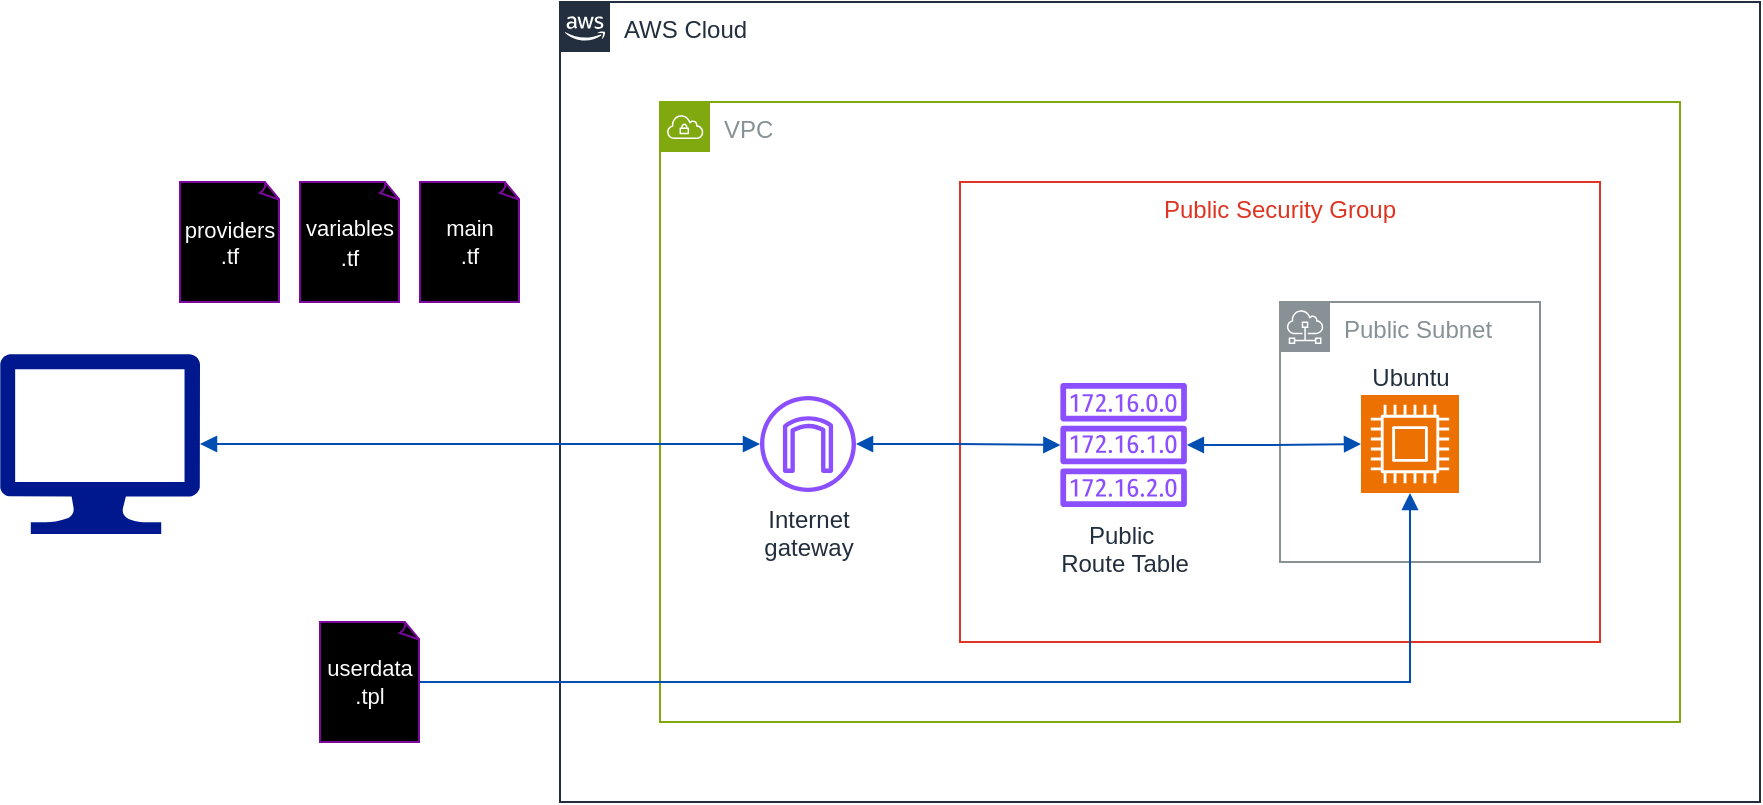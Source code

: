 <mxfile version="24.8.3">
  <diagram id="Ht1M8jgEwFfnCIfOTk4-" name="Page-1">
    <mxGraphModel dx="1208" dy="744" grid="1" gridSize="10" guides="1" tooltips="1" connect="1" arrows="1" fold="1" page="1" pageScale="1" pageWidth="1169" pageHeight="827" math="0" shadow="0">
      <root>
        <mxCell id="0" />
        <mxCell id="1" parent="0" />
        <mxCell id="UEzPUAAOIrF-is8g5C7q-74" value="AWS Cloud" style="points=[[0,0],[0.25,0],[0.5,0],[0.75,0],[1,0],[1,0.25],[1,0.5],[1,0.75],[1,1],[0.75,1],[0.5,1],[0.25,1],[0,1],[0,0.75],[0,0.5],[0,0.25]];outlineConnect=0;gradientColor=none;html=1;whiteSpace=wrap;fontSize=12;fontStyle=0;shape=mxgraph.aws4.group;grIcon=mxgraph.aws4.group_aws_cloud_alt;strokeColor=#232F3E;fillColor=none;verticalAlign=top;align=left;spacingLeft=30;fontColor=#232F3E;dashed=0;labelBackgroundColor=#ffffff;container=1;pointerEvents=0;collapsible=0;recursiveResize=0;" parent="1" vertex="1">
          <mxGeometry x="360" y="40" width="600" height="400" as="geometry" />
        </mxCell>
        <mxCell id="DK3FfQcQ0cy_SEt4562k-6" value="VPC" style="sketch=0;outlineConnect=0;gradientColor=none;html=1;whiteSpace=wrap;fontSize=12;fontStyle=0;shape=mxgraph.aws4.group;grIcon=mxgraph.aws4.group_vpc;strokeColor=#80a90f;fillColor=none;verticalAlign=top;align=left;spacingLeft=30;fontColor=#879196;dashed=0;" vertex="1" parent="UEzPUAAOIrF-is8g5C7q-74">
          <mxGeometry x="50" y="50" width="510" height="310" as="geometry" />
        </mxCell>
        <mxCell id="DK3FfQcQ0cy_SEt4562k-1" value="Internet&lt;div&gt;gateway&lt;/div&gt;" style="sketch=0;outlineConnect=0;fontColor=#232F3E;gradientColor=none;fillColor=#8C4FFF;strokeColor=none;dashed=0;verticalLabelPosition=bottom;verticalAlign=top;align=center;html=1;fontSize=12;fontStyle=0;aspect=fixed;pointerEvents=1;shape=mxgraph.aws4.internet_gateway;" vertex="1" parent="UEzPUAAOIrF-is8g5C7q-74">
          <mxGeometry x="100" y="197" width="48" height="48" as="geometry" />
        </mxCell>
        <mxCell id="DK3FfQcQ0cy_SEt4562k-3" value="Public Security Group" style="fillColor=none;strokeColor=#DD3522;verticalAlign=top;fontStyle=0;fontColor=#DD3522;whiteSpace=wrap;html=1;" vertex="1" parent="UEzPUAAOIrF-is8g5C7q-74">
          <mxGeometry x="200" y="90" width="320" height="230" as="geometry" />
        </mxCell>
        <mxCell id="DK3FfQcQ0cy_SEt4562k-2" value="Public&amp;nbsp;&lt;div&gt;Route Table&lt;/div&gt;" style="sketch=0;outlineConnect=0;fontColor=#232F3E;gradientColor=none;fillColor=#8C4FFF;strokeColor=none;dashed=0;verticalLabelPosition=bottom;verticalAlign=top;align=center;html=1;fontSize=12;fontStyle=0;aspect=fixed;pointerEvents=1;shape=mxgraph.aws4.route_table;" vertex="1" parent="UEzPUAAOIrF-is8g5C7q-74">
          <mxGeometry x="250" y="190.5" width="63.63" height="62" as="geometry" />
        </mxCell>
        <mxCell id="DK3FfQcQ0cy_SEt4562k-4" value="Public Subnet" style="sketch=0;outlineConnect=0;gradientColor=none;html=1;whiteSpace=wrap;fontSize=12;fontStyle=0;shape=mxgraph.aws4.group;grIcon=mxgraph.aws4.group_subnet;strokeColor=#879196;fillColor=none;verticalAlign=top;align=left;spacingLeft=30;fontColor=#879196;dashed=0;" vertex="1" parent="UEzPUAAOIrF-is8g5C7q-74">
          <mxGeometry x="360" y="150" width="130" height="130" as="geometry" />
        </mxCell>
        <mxCell id="DK3FfQcQ0cy_SEt4562k-5" value="Ubuntu" style="sketch=0;points=[[0,0,0],[0.25,0,0],[0.5,0,0],[0.75,0,0],[1,0,0],[0,1,0],[0.25,1,0],[0.5,1,0],[0.75,1,0],[1,1,0],[0,0.25,0],[0,0.5,0],[0,0.75,0],[1,0.25,0],[1,0.5,0],[1,0.75,0]];outlineConnect=0;fontColor=#232F3E;fillColor=#ED7100;strokeColor=#ffffff;dashed=0;verticalLabelPosition=top;verticalAlign=bottom;align=center;html=1;fontSize=12;fontStyle=0;aspect=fixed;shape=mxgraph.aws4.resourceIcon;resIcon=mxgraph.aws4.compute;labelPosition=center;" vertex="1" parent="UEzPUAAOIrF-is8g5C7q-74">
          <mxGeometry x="400.5" y="196.5" width="49" height="49" as="geometry" />
        </mxCell>
        <mxCell id="DK3FfQcQ0cy_SEt4562k-11" value="" style="edgeStyle=orthogonalEdgeStyle;html=1;endArrow=block;elbow=vertical;startArrow=block;startFill=1;endFill=1;strokeColor=#024eb1;rounded=0;" edge="1" parent="UEzPUAAOIrF-is8g5C7q-74" source="DK3FfQcQ0cy_SEt4562k-1" target="DK3FfQcQ0cy_SEt4562k-2">
          <mxGeometry width="100" relative="1" as="geometry">
            <mxPoint x="160" y="220.76" as="sourcePoint" />
            <mxPoint x="230" y="220.76" as="targetPoint" />
            <Array as="points" />
          </mxGeometry>
        </mxCell>
        <mxCell id="DK3FfQcQ0cy_SEt4562k-18" value="" style="edgeStyle=orthogonalEdgeStyle;html=1;endArrow=block;elbow=vertical;startArrow=block;startFill=1;endFill=1;strokeColor=#024eb1;rounded=0;entryX=0;entryY=0.5;entryDx=0;entryDy=0;entryPerimeter=0;" edge="1" parent="UEzPUAAOIrF-is8g5C7q-74" source="DK3FfQcQ0cy_SEt4562k-2" target="DK3FfQcQ0cy_SEt4562k-5">
          <mxGeometry width="100" relative="1" as="geometry">
            <mxPoint x="230.81" y="170" as="sourcePoint" />
            <mxPoint x="332.81" y="171" as="targetPoint" />
            <Array as="points" />
          </mxGeometry>
        </mxCell>
        <mxCell id="DK3FfQcQ0cy_SEt4562k-12" value="" style="sketch=0;aspect=fixed;pointerEvents=1;shadow=0;dashed=0;html=1;strokeColor=none;labelPosition=center;verticalLabelPosition=bottom;verticalAlign=top;align=center;fillColor=#00188D;shape=mxgraph.azure.computer" vertex="1" parent="1">
          <mxGeometry x="80" y="216" width="100" height="90" as="geometry" />
        </mxCell>
        <mxCell id="DK3FfQcQ0cy_SEt4562k-13" value="&lt;font style=&quot;font-size: 11px;&quot; color=&quot;#ffffff&quot;&gt;providers&lt;/font&gt;&lt;div style=&quot;font-size: 11px;&quot;&gt;&lt;font style=&quot;font-size: 11px;&quot; color=&quot;#ffffff&quot;&gt;.tf&lt;/font&gt;&lt;/div&gt;" style="whiteSpace=wrap;html=1;shape=mxgraph.basic.document;fillColor=#000000;strokeColor=#7c079d;" vertex="1" parent="1">
          <mxGeometry x="170" y="130" width="50" height="60" as="geometry" />
        </mxCell>
        <mxCell id="DK3FfQcQ0cy_SEt4562k-14" value="&lt;font color=&quot;#ffffff&quot;&gt;&lt;span style=&quot;font-size: 11px;&quot;&gt;variables&lt;/span&gt;&lt;/font&gt;&lt;div&gt;&lt;font color=&quot;#ffffff&quot;&gt;&lt;span style=&quot;font-size: 11px;&quot;&gt;.tf&lt;/span&gt;&lt;/font&gt;&lt;/div&gt;" style="whiteSpace=wrap;html=1;shape=mxgraph.basic.document;fillColor=#000000;strokeColor=#7c079d;" vertex="1" parent="1">
          <mxGeometry x="230" y="130" width="50" height="60" as="geometry" />
        </mxCell>
        <mxCell id="DK3FfQcQ0cy_SEt4562k-15" value="&lt;div style=&quot;font-size: 11px;&quot;&gt;&lt;font style=&quot;font-size: 11px;&quot; color=&quot;#ffffff&quot;&gt;main&lt;/font&gt;&lt;/div&gt;&lt;div style=&quot;font-size: 11px;&quot;&gt;&lt;font style=&quot;font-size: 11px;&quot; color=&quot;#ffffff&quot;&gt;.tf&lt;/font&gt;&lt;/div&gt;" style="whiteSpace=wrap;html=1;shape=mxgraph.basic.document;fillColor=#000000;strokeColor=#7c079d;" vertex="1" parent="1">
          <mxGeometry x="290" y="130" width="50" height="60" as="geometry" />
        </mxCell>
        <mxCell id="DK3FfQcQ0cy_SEt4562k-16" value="&lt;div style=&quot;font-size: 11px;&quot;&gt;&lt;font style=&quot;font-size: 11px;&quot; color=&quot;#ffffff&quot;&gt;userdata&lt;/font&gt;&lt;/div&gt;&lt;div style=&quot;font-size: 11px;&quot;&gt;&lt;font style=&quot;font-size: 11px;&quot; color=&quot;#ffffff&quot;&gt;.tpl&lt;/font&gt;&lt;/div&gt;" style="whiteSpace=wrap;html=1;shape=mxgraph.basic.document;fillColor=#000000;strokeColor=#7c079d;" vertex="1" parent="1">
          <mxGeometry x="240" y="350" width="50" height="60" as="geometry" />
        </mxCell>
        <mxCell id="DK3FfQcQ0cy_SEt4562k-17" value="" style="edgeStyle=orthogonalEdgeStyle;html=1;endArrow=block;elbow=vertical;startArrow=block;startFill=1;endFill=1;strokeColor=#024eb1;rounded=0;exitX=1;exitY=0.5;exitDx=0;exitDy=0;exitPerimeter=0;" edge="1" parent="1" source="DK3FfQcQ0cy_SEt4562k-12" target="DK3FfQcQ0cy_SEt4562k-1">
          <mxGeometry width="100" relative="1" as="geometry">
            <mxPoint x="200" y="260" as="sourcePoint" />
            <mxPoint x="270" y="260" as="targetPoint" />
            <Array as="points" />
          </mxGeometry>
        </mxCell>
        <mxCell id="DK3FfQcQ0cy_SEt4562k-19" value="" style="edgeStyle=orthogonalEdgeStyle;html=1;endArrow=block;elbow=vertical;startArrow=none;endFill=1;strokeColor=#024eb1;rounded=0;exitX=1;exitY=0.5;exitDx=0;exitDy=0;exitPerimeter=0;entryX=0.5;entryY=1;entryDx=0;entryDy=0;entryPerimeter=0;" edge="1" parent="1" source="DK3FfQcQ0cy_SEt4562k-16" target="DK3FfQcQ0cy_SEt4562k-5">
          <mxGeometry width="100" relative="1" as="geometry">
            <mxPoint x="330" y="380" as="sourcePoint" />
            <mxPoint x="430" y="380" as="targetPoint" />
          </mxGeometry>
        </mxCell>
      </root>
    </mxGraphModel>
  </diagram>
</mxfile>
